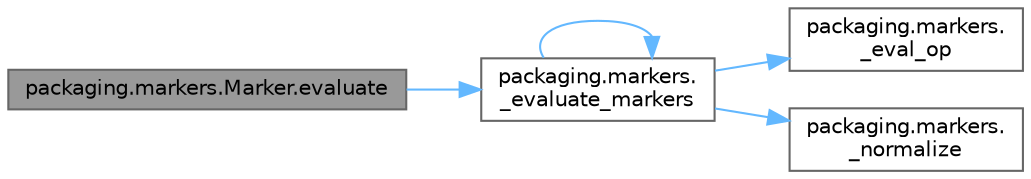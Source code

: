 digraph "packaging.markers.Marker.evaluate"
{
 // LATEX_PDF_SIZE
  bgcolor="transparent";
  edge [fontname=Helvetica,fontsize=10,labelfontname=Helvetica,labelfontsize=10];
  node [fontname=Helvetica,fontsize=10,shape=box,height=0.2,width=0.4];
  rankdir="LR";
  Node1 [id="Node000001",label="packaging.markers.Marker.evaluate",height=0.2,width=0.4,color="gray40", fillcolor="grey60", style="filled", fontcolor="black",tooltip=" "];
  Node1 -> Node2 [id="edge1_Node000001_Node000002",color="steelblue1",style="solid",tooltip=" "];
  Node2 [id="Node000002",label="packaging.markers.\l_evaluate_markers",height=0.2,width=0.4,color="grey40", fillcolor="white", style="filled",URL="$namespacepackaging_1_1markers.html#ab5768f6041235966a359d5eec90bd1ed",tooltip=" "];
  Node2 -> Node3 [id="edge2_Node000002_Node000003",color="steelblue1",style="solid",tooltip=" "];
  Node3 [id="Node000003",label="packaging.markers.\l_eval_op",height=0.2,width=0.4,color="grey40", fillcolor="white", style="filled",URL="$namespacepackaging_1_1markers.html#ac16d11199f238a367594acea627edcd8",tooltip=" "];
  Node2 -> Node2 [id="edge3_Node000002_Node000002",color="steelblue1",style="solid",tooltip=" "];
  Node2 -> Node4 [id="edge4_Node000002_Node000004",color="steelblue1",style="solid",tooltip=" "];
  Node4 [id="Node000004",label="packaging.markers.\l_normalize",height=0.2,width=0.4,color="grey40", fillcolor="white", style="filled",URL="$namespacepackaging_1_1markers.html#a6394ffc6f4efbd4289d0bcd42cc4277d",tooltip=" "];
}
